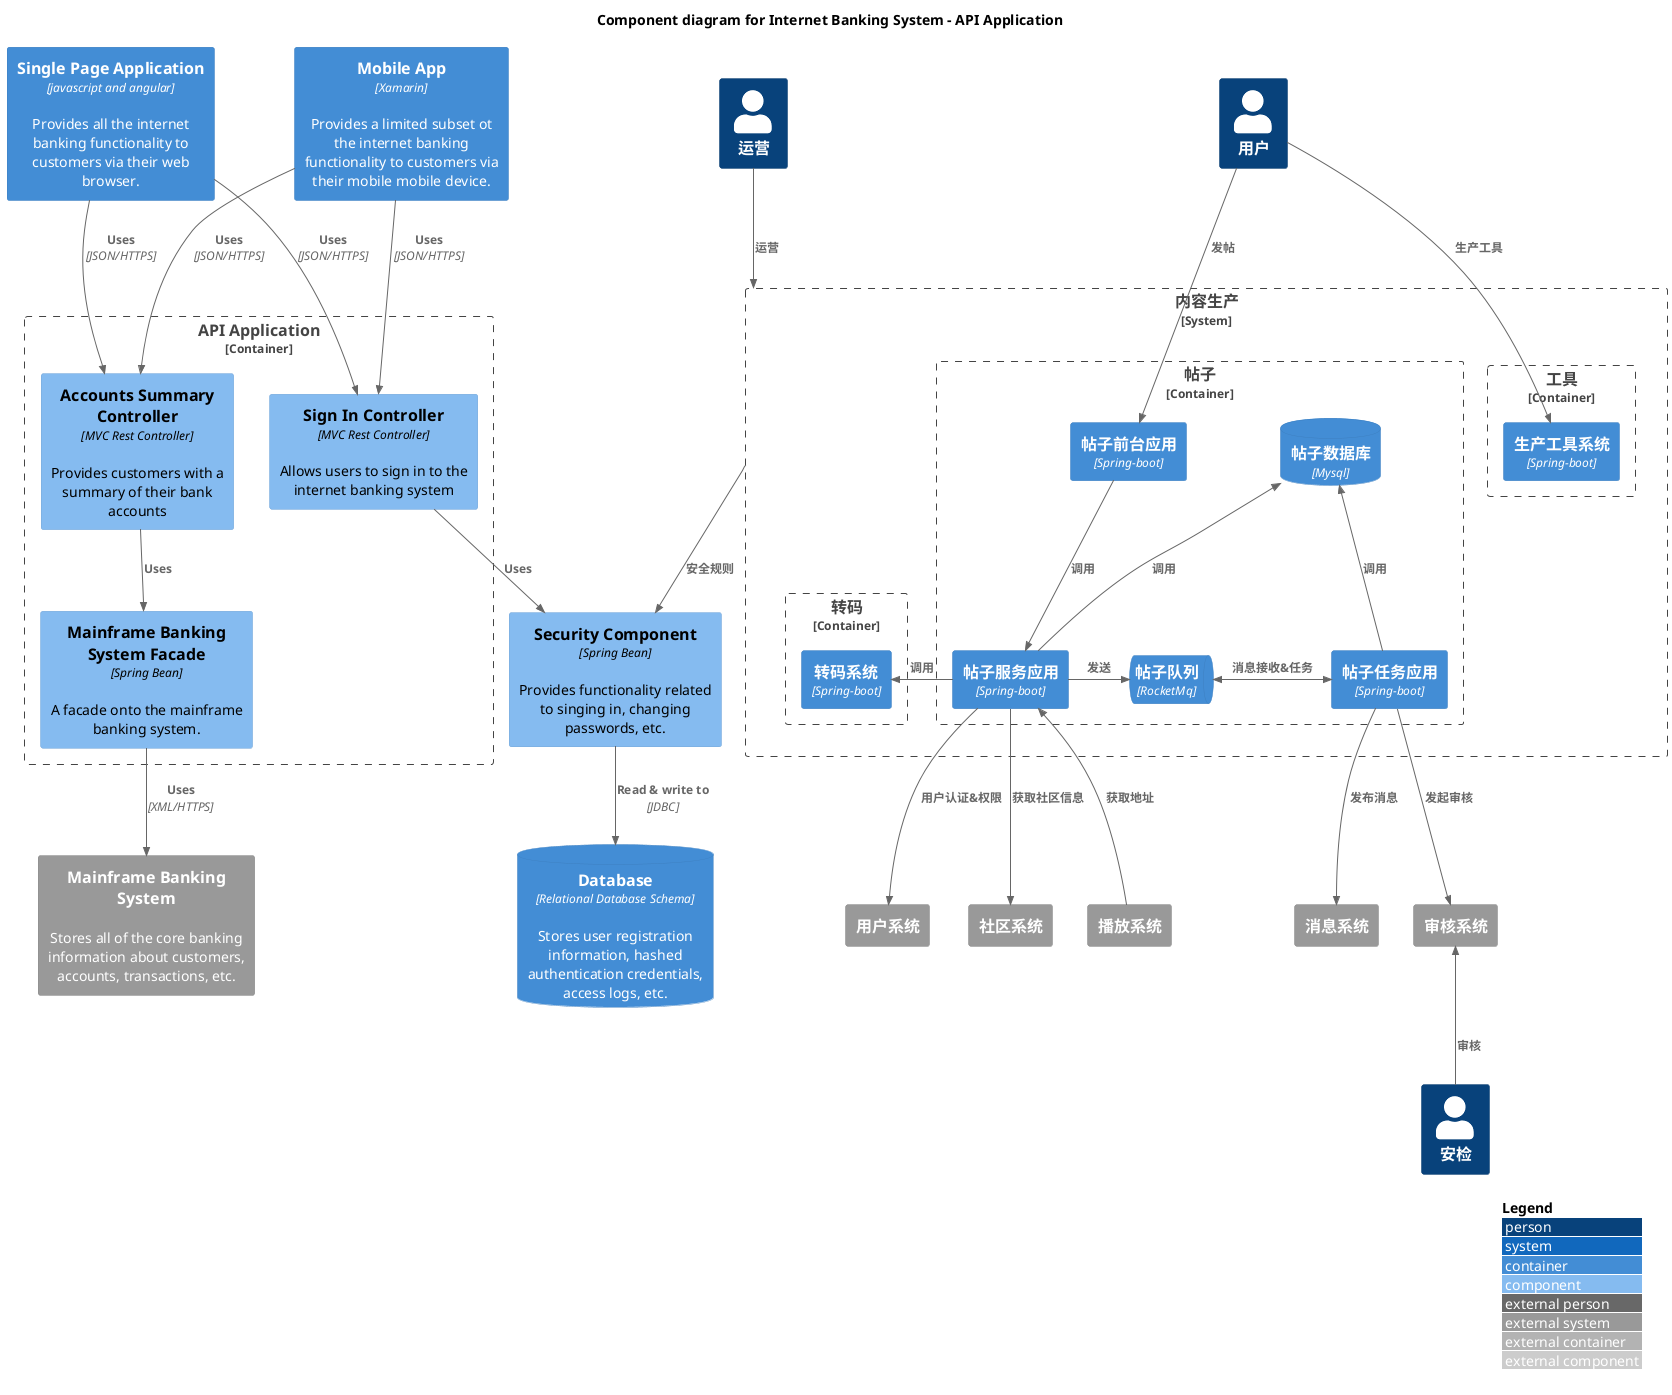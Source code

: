 @startuml
!include <C4/C4_Component>
LAYOUT_WITH_LEGEND()

Person(user, "用户")
Person(user1, "运营")
Person(user2, "安检")

System_Boundary(contentProduction, "内容生产"){
    Container_Boundary(postBoundary, "帖子") {
          Container(postFacade, "帖子前台应用","Spring-boot")
          Container(postService, "帖子服务应用","Spring-boot")
          Container(postJob, "帖子任务应用","Spring-boot")
          ContainerDb(postDatabase, "帖子数据库", "Mysql")
          ContainerQueue(postQueue, "帖子队列", "RocketMq")
          Rel(postFacade, postService, "调用")
          Rel_U(postService, postDatabase, "调用")
          Rel_U(postJob, postDatabase, "调用")
          Rel_R(postService,postQueue, "发送")
          BiRel_R(postQueue,postJob, "消息接收&任务")
    }
     Container_Boundary(transcodeBoundary, "转码") {
           Container(transcode, "转码系统","Spring-boot")
     }
    Container_Boundary(postToolBoundary, "工具") {
         Container(postTool, "生产工具系统","Spring-boot")
    }
    Rel_L(postService, transcode, "调用")

}

System_Ext(security,"安全系统")
System_Ext(userSystem,"用户系统")
System_Ext(community, "社区系统")
System_Ext(audit, "审核系统")
System_Ext(message, "消息系统")
System_Ext(play, "播放系统")


Rel(user, postFacade, "发帖")
Rel(user, postTool, "生产工具")
Rel(user1,contentProduction, "运营")

Rel(contentProduction, security, "安全规则")
Rel(postService, userSystem, "用户认证&权限")
Rel(postService, community, "获取社区信息")
Rel(postJob, message, "发布消息")
Rel(postJob, audit, "发起审核")
Rel_U(play, postService, "获取地址")
Rel_U(user2, audit, "审核")



LAYOUT_WITH_LEGEND()

title Component diagram for Internet Banking System - API Application

Container(spa, "Single Page Application", "javascript and angular", "Provides all the internet banking functionality to customers via their web browser.")
Container(ma, "Mobile App", "Xamarin", "Provides a limited subset ot the internet banking functionality to customers via their mobile mobile device.")
ContainerDb(db, "Database", "Relational Database Schema", "Stores user registration information, hashed authentication credentials, access logs, etc.")
System_Ext(mbs, "Mainframe Banking System", "Stores all of the core banking information about customers, accounts, transactions, etc.")

Container_Boundary(api, "API Application") {
    Component(sign, "Sign In Controller", "MVC Rest Controller", "Allows users to sign in to the internet banking system")
    Component(accounts, "Accounts Summary Controller", "MVC Rest Controller", "Provides customers with a summary of their bank accounts")
    Component(security, "Security Component", "Spring Bean", "Provides functionality related to singing in, changing passwords, etc.")
    Component(mbsfacade, "Mainframe Banking System Facade", "Spring Bean", "A facade onto the mainframe banking system.")

    Rel(sign, security, "Uses")
    Rel(accounts, mbsfacade, "Uses")
    Rel(security, db, "Read & write to", "JDBC")
    Rel(mbsfacade, mbs, "Uses", "XML/HTTPS")
}

Rel(spa, sign, "Uses", "JSON/HTTPS")
Rel(spa, accounts, "Uses", "JSON/HTTPS")

Rel(ma, sign, "Uses", "JSON/HTTPS")
Rel(ma, accounts, "Uses", "JSON/HTTPS")

@enduml